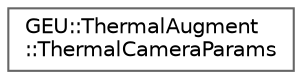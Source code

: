 digraph "Gráfico de jerarquía de clases"
{
 // LATEX_PDF_SIZE
  bgcolor="transparent";
  edge [fontname=Helvetica,fontsize=10,labelfontname=Helvetica,labelfontsize=10];
  node [fontname=Helvetica,fontsize=10,shape=box,height=0.2,width=0.4];
  rankdir="LR";
  Node0 [id="Node000000",label="GEU::ThermalAugment\l::ThermalCameraParams",height=0.2,width=0.4,color="grey40", fillcolor="white", style="filled",URL="$dd/d01/struct_g_e_u_1_1_thermal_augment_1_1_thermal_camera_params.html",tooltip=" "];
}
